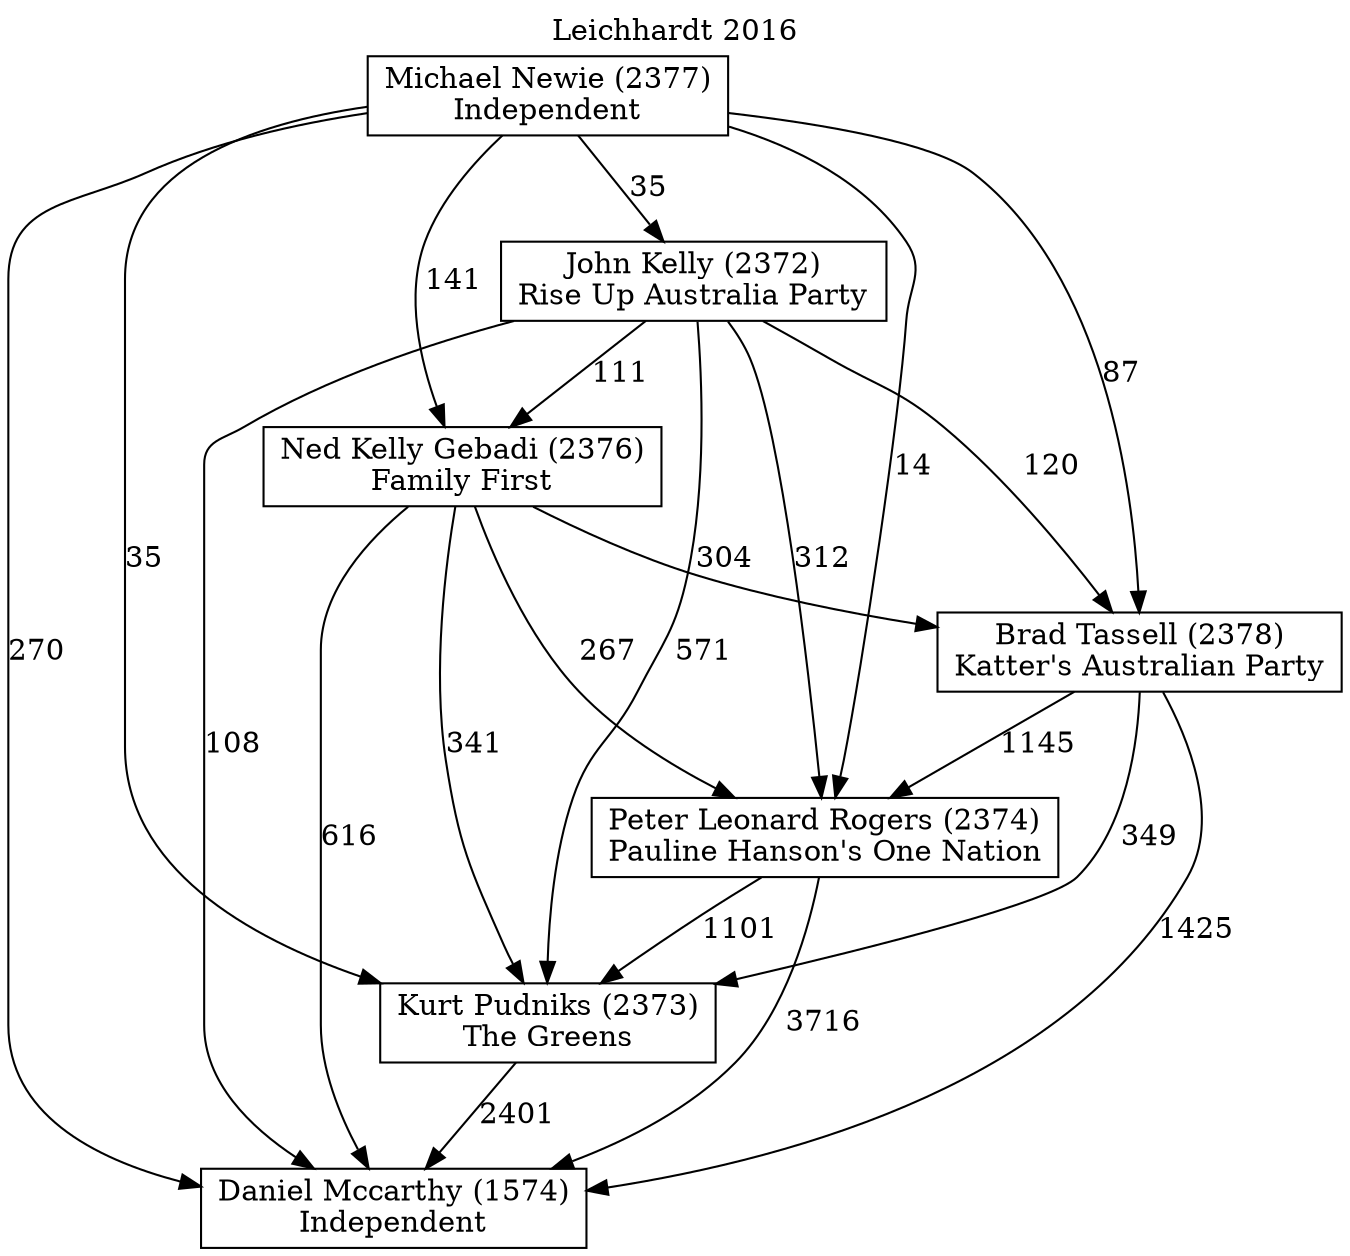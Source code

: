 // House preference flow
digraph "Daniel Mccarthy (1574)_Leichhardt_2016" {
	graph [label="Leichhardt 2016" labelloc=t mclimit=10]
	node [shape=box]
	"Daniel Mccarthy (1574)" [label="Daniel Mccarthy (1574)
Independent"]
	"Kurt Pudniks (2373)" [label="Kurt Pudniks (2373)
The Greens"]
	"Peter Leonard Rogers (2374)" [label="Peter Leonard Rogers (2374)
Pauline Hanson's One Nation"]
	"Brad Tassell (2378)" [label="Brad Tassell (2378)
Katter's Australian Party"]
	"Ned Kelly Gebadi (2376)" [label="Ned Kelly Gebadi (2376)
Family First"]
	"John Kelly (2372)" [label="John Kelly (2372)
Rise Up Australia Party"]
	"Michael Newie (2377)" [label="Michael Newie (2377)
Independent"]
	"Kurt Pudniks (2373)" -> "Daniel Mccarthy (1574)" [label=2401]
	"Peter Leonard Rogers (2374)" -> "Kurt Pudniks (2373)" [label=1101]
	"Brad Tassell (2378)" -> "Peter Leonard Rogers (2374)" [label=1145]
	"Ned Kelly Gebadi (2376)" -> "Brad Tassell (2378)" [label=304]
	"John Kelly (2372)" -> "Ned Kelly Gebadi (2376)" [label=111]
	"Michael Newie (2377)" -> "John Kelly (2372)" [label=35]
	"Peter Leonard Rogers (2374)" -> "Daniel Mccarthy (1574)" [label=3716]
	"Brad Tassell (2378)" -> "Daniel Mccarthy (1574)" [label=1425]
	"Ned Kelly Gebadi (2376)" -> "Daniel Mccarthy (1574)" [label=616]
	"John Kelly (2372)" -> "Daniel Mccarthy (1574)" [label=108]
	"Michael Newie (2377)" -> "Daniel Mccarthy (1574)" [label=270]
	"Michael Newie (2377)" -> "Ned Kelly Gebadi (2376)" [label=141]
	"John Kelly (2372)" -> "Brad Tassell (2378)" [label=120]
	"Michael Newie (2377)" -> "Brad Tassell (2378)" [label=87]
	"Ned Kelly Gebadi (2376)" -> "Peter Leonard Rogers (2374)" [label=267]
	"John Kelly (2372)" -> "Peter Leonard Rogers (2374)" [label=312]
	"Michael Newie (2377)" -> "Peter Leonard Rogers (2374)" [label=14]
	"Brad Tassell (2378)" -> "Kurt Pudniks (2373)" [label=349]
	"Ned Kelly Gebadi (2376)" -> "Kurt Pudniks (2373)" [label=341]
	"John Kelly (2372)" -> "Kurt Pudniks (2373)" [label=571]
	"Michael Newie (2377)" -> "Kurt Pudniks (2373)" [label=35]
}
